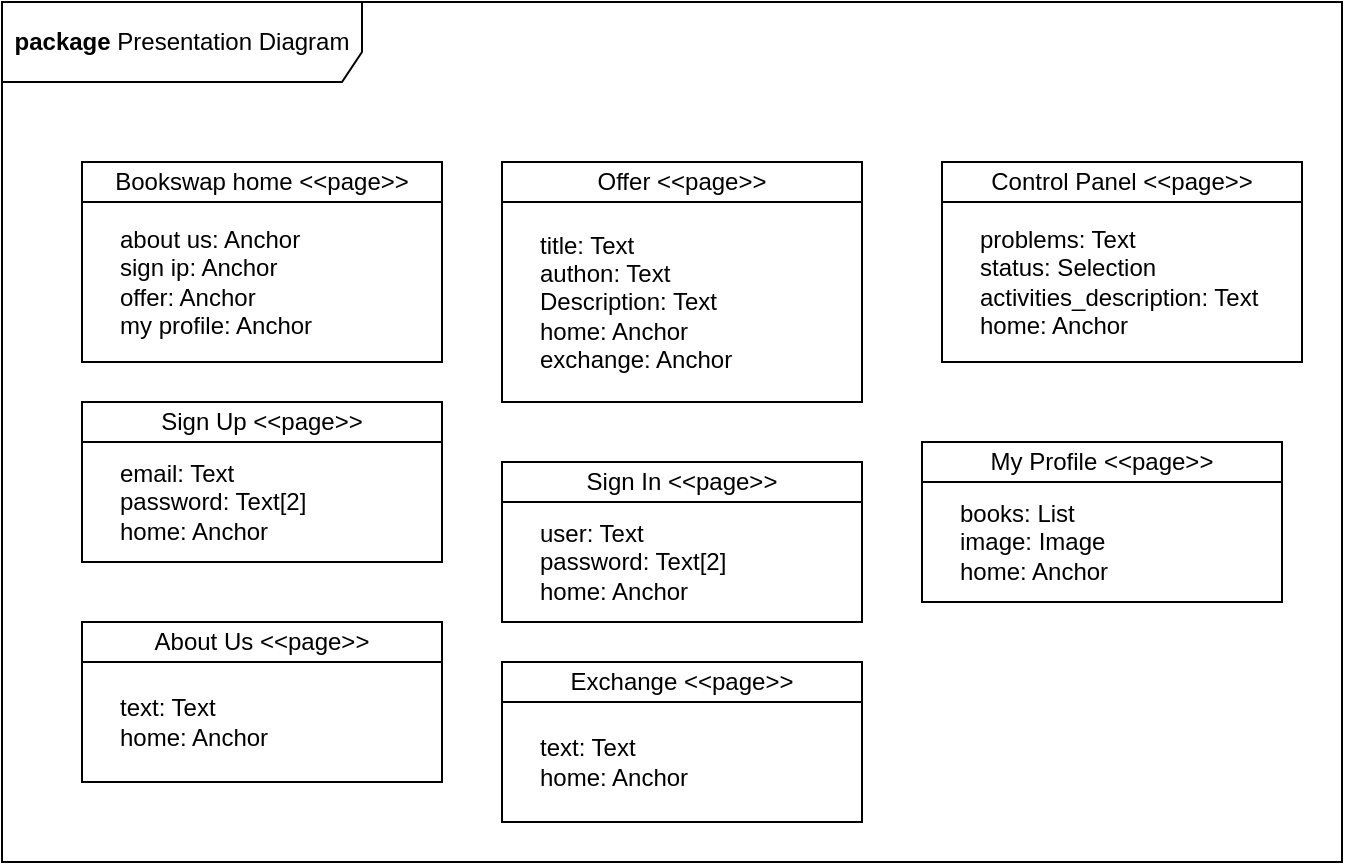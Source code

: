 <mxfile version="24.6.2" type="device">
  <diagram name="Strona-1" id="FFTAn1Aey9h0KW-IHrnl">
    <mxGraphModel dx="1290" dy="522" grid="1" gridSize="10" guides="1" tooltips="1" connect="1" arrows="1" fold="1" page="1" pageScale="1" pageWidth="827" pageHeight="1169" math="0" shadow="0">
      <root>
        <mxCell id="0" />
        <mxCell id="1" parent="0" />
        <mxCell id="s-T4bHBDybExXTd7HbpU-1" value="&lt;b&gt;package &lt;/b&gt;Presentation Diagram" style="shape=umlFrame;whiteSpace=wrap;html=1;pointerEvents=0;recursiveResize=0;container=1;collapsible=0;width=180;height=40;" parent="1" vertex="1">
          <mxGeometry x="150" y="110" width="670" height="430" as="geometry" />
        </mxCell>
        <mxCell id="s-T4bHBDybExXTd7HbpU-2" value="Bookswap home &amp;lt;&amp;lt;page&amp;gt;&amp;gt;" style="rounded=0;whiteSpace=wrap;html=1;" parent="s-T4bHBDybExXTd7HbpU-1" vertex="1">
          <mxGeometry x="40" y="80" width="180" height="20" as="geometry" />
        </mxCell>
        <mxCell id="s-T4bHBDybExXTd7HbpU-3" value="" style="rounded=0;whiteSpace=wrap;html=1;align=left;" parent="s-T4bHBDybExXTd7HbpU-1" vertex="1">
          <mxGeometry x="40" y="100" width="180" height="80" as="geometry" />
        </mxCell>
        <mxCell id="s-T4bHBDybExXTd7HbpU-7" value="Sign Up &amp;lt;&amp;lt;page&amp;gt;&amp;gt;" style="rounded=0;whiteSpace=wrap;html=1;" parent="s-T4bHBDybExXTd7HbpU-1" vertex="1">
          <mxGeometry x="40" y="200" width="180" height="20" as="geometry" />
        </mxCell>
        <mxCell id="s-T4bHBDybExXTd7HbpU-8" value="" style="rounded=0;whiteSpace=wrap;html=1;align=left;" parent="s-T4bHBDybExXTd7HbpU-1" vertex="1">
          <mxGeometry x="40" y="220" width="180" height="60" as="geometry" />
        </mxCell>
        <mxCell id="s-T4bHBDybExXTd7HbpU-9" value="email: Text&lt;div&gt;password: Text[2]&lt;/div&gt;&lt;div&gt;home: Anchor&lt;/div&gt;" style="text;html=1;align=left;verticalAlign=middle;whiteSpace=wrap;rounded=0;" parent="s-T4bHBDybExXTd7HbpU-1" vertex="1">
          <mxGeometry x="57" y="210" width="146" height="80" as="geometry" />
        </mxCell>
        <mxCell id="s-T4bHBDybExXTd7HbpU-10" value="" style="group" parent="s-T4bHBDybExXTd7HbpU-1" vertex="1" connectable="0">
          <mxGeometry x="250" y="80" width="180" height="130" as="geometry" />
        </mxCell>
        <mxCell id="s-T4bHBDybExXTd7HbpU-4" value="Offer &amp;lt;&amp;lt;page&amp;gt;&amp;gt;" style="rounded=0;whiteSpace=wrap;html=1;" parent="s-T4bHBDybExXTd7HbpU-10" vertex="1">
          <mxGeometry width="180" height="20" as="geometry" />
        </mxCell>
        <mxCell id="s-T4bHBDybExXTd7HbpU-5" value="" style="rounded=0;whiteSpace=wrap;html=1;align=left;" parent="s-T4bHBDybExXTd7HbpU-10" vertex="1">
          <mxGeometry y="20" width="180" height="100" as="geometry" />
        </mxCell>
        <mxCell id="s-T4bHBDybExXTd7HbpU-6" value="&lt;span style=&quot;&quot;&gt;title: Text&lt;/span&gt;&lt;div style=&quot;&quot;&gt;authon: Text&lt;/div&gt;&lt;div style=&quot;&quot;&gt;Description: Text&lt;/div&gt;&lt;div style=&quot;&quot;&gt;home: Anchor&lt;/div&gt;&lt;div style=&quot;&quot;&gt;exchange: Anchor&lt;/div&gt;" style="text;html=1;align=left;verticalAlign=middle;whiteSpace=wrap;rounded=0;" parent="s-T4bHBDybExXTd7HbpU-10" vertex="1">
          <mxGeometry x="17" y="10" width="146" height="120" as="geometry" />
        </mxCell>
        <mxCell id="s-T4bHBDybExXTd7HbpU-11" value="Sign In &amp;lt;&amp;lt;page&amp;gt;&amp;gt;" style="rounded=0;whiteSpace=wrap;html=1;" parent="s-T4bHBDybExXTd7HbpU-1" vertex="1">
          <mxGeometry x="250" y="230" width="180" height="20" as="geometry" />
        </mxCell>
        <mxCell id="s-T4bHBDybExXTd7HbpU-12" value="" style="rounded=0;whiteSpace=wrap;html=1;align=left;" parent="s-T4bHBDybExXTd7HbpU-1" vertex="1">
          <mxGeometry x="250" y="250" width="180" height="60" as="geometry" />
        </mxCell>
        <mxCell id="s-T4bHBDybExXTd7HbpU-13" value="user: Text&lt;div&gt;password: Text[2]&lt;/div&gt;&lt;div&gt;home: Anchor&lt;/div&gt;" style="text;html=1;align=left;verticalAlign=middle;whiteSpace=wrap;rounded=0;" parent="s-T4bHBDybExXTd7HbpU-1" vertex="1">
          <mxGeometry x="267" y="240" width="146" height="80" as="geometry" />
        </mxCell>
        <mxCell id="s-T4bHBDybExXTd7HbpU-16" value="Control Panel &amp;lt;&amp;lt;page&amp;gt;&amp;gt;" style="rounded=0;whiteSpace=wrap;html=1;" parent="s-T4bHBDybExXTd7HbpU-1" vertex="1">
          <mxGeometry x="470" y="80" width="180" height="20" as="geometry" />
        </mxCell>
        <mxCell id="s-T4bHBDybExXTd7HbpU-17" value="" style="rounded=0;whiteSpace=wrap;html=1;align=left;" parent="s-T4bHBDybExXTd7HbpU-1" vertex="1">
          <mxGeometry x="470" y="100" width="180" height="80" as="geometry" />
        </mxCell>
        <mxCell id="s-T4bHBDybExXTd7HbpU-18" value="problems: Text&lt;div&gt;status: Selection&lt;/div&gt;&lt;div&gt;activities_description: Text&lt;/div&gt;&lt;div&gt;home: Anchor&lt;/div&gt;" style="text;html=1;align=left;verticalAlign=middle;whiteSpace=wrap;rounded=0;" parent="s-T4bHBDybExXTd7HbpU-1" vertex="1">
          <mxGeometry x="487" y="90" width="146" height="100" as="geometry" />
        </mxCell>
        <mxCell id="d8mSQE9EaVtLB4Qx-KYL-1" value="About Us &amp;lt;&amp;lt;page&amp;gt;&amp;gt;" style="rounded=0;whiteSpace=wrap;html=1;" vertex="1" parent="s-T4bHBDybExXTd7HbpU-1">
          <mxGeometry x="40" y="310" width="180" height="20" as="geometry" />
        </mxCell>
        <mxCell id="d8mSQE9EaVtLB4Qx-KYL-2" value="" style="rounded=0;whiteSpace=wrap;html=1;align=left;" vertex="1" parent="s-T4bHBDybExXTd7HbpU-1">
          <mxGeometry x="40" y="330" width="180" height="60" as="geometry" />
        </mxCell>
        <mxCell id="d8mSQE9EaVtLB4Qx-KYL-3" value="text: Text&lt;div&gt;home: Anchor&lt;/div&gt;" style="text;html=1;align=left;verticalAlign=middle;whiteSpace=wrap;rounded=0;" vertex="1" parent="s-T4bHBDybExXTd7HbpU-1">
          <mxGeometry x="57" y="320" width="146" height="80" as="geometry" />
        </mxCell>
        <mxCell id="d8mSQE9EaVtLB4Qx-KYL-4" value="My Profile &amp;lt;&amp;lt;page&amp;gt;&amp;gt;" style="rounded=0;whiteSpace=wrap;html=1;" vertex="1" parent="s-T4bHBDybExXTd7HbpU-1">
          <mxGeometry x="460" y="220" width="180" height="20" as="geometry" />
        </mxCell>
        <mxCell id="d8mSQE9EaVtLB4Qx-KYL-5" value="" style="rounded=0;whiteSpace=wrap;html=1;align=left;" vertex="1" parent="s-T4bHBDybExXTd7HbpU-1">
          <mxGeometry x="460" y="240" width="180" height="60" as="geometry" />
        </mxCell>
        <mxCell id="d8mSQE9EaVtLB4Qx-KYL-6" value="books: List&lt;div&gt;image: Image&lt;/div&gt;&lt;div&gt;home: Anchor&lt;/div&gt;" style="text;html=1;align=left;verticalAlign=middle;whiteSpace=wrap;rounded=0;" vertex="1" parent="s-T4bHBDybExXTd7HbpU-1">
          <mxGeometry x="477" y="230" width="146" height="80" as="geometry" />
        </mxCell>
        <mxCell id="d8mSQE9EaVtLB4Qx-KYL-7" value="Exchange &amp;lt;&amp;lt;page&amp;gt;&amp;gt;" style="rounded=0;whiteSpace=wrap;html=1;" vertex="1" parent="s-T4bHBDybExXTd7HbpU-1">
          <mxGeometry x="250" y="330" width="180" height="20" as="geometry" />
        </mxCell>
        <mxCell id="d8mSQE9EaVtLB4Qx-KYL-8" value="" style="rounded=0;whiteSpace=wrap;html=1;align=left;" vertex="1" parent="s-T4bHBDybExXTd7HbpU-1">
          <mxGeometry x="250" y="350" width="180" height="60" as="geometry" />
        </mxCell>
        <mxCell id="d8mSQE9EaVtLB4Qx-KYL-9" value="text: Text&lt;div&gt;home: Anchor&lt;/div&gt;" style="text;html=1;align=left;verticalAlign=middle;whiteSpace=wrap;rounded=0;" vertex="1" parent="s-T4bHBDybExXTd7HbpU-1">
          <mxGeometry x="267" y="340" width="146" height="80" as="geometry" />
        </mxCell>
        <mxCell id="d8mSQE9EaVtLB4Qx-KYL-10" value="&lt;span style=&quot;&quot;&gt;about us: Anchor&lt;/span&gt;&lt;div style=&quot;&quot;&gt;sign ip: Anchor&lt;/div&gt;&lt;div style=&quot;&quot;&gt;offer: Anchor&lt;/div&gt;&lt;div style=&quot;&quot;&gt;my profile: Anchor&lt;/div&gt;" style="text;html=1;align=left;verticalAlign=middle;whiteSpace=wrap;rounded=0;" vertex="1" parent="s-T4bHBDybExXTd7HbpU-1">
          <mxGeometry x="57" y="100" width="140" height="80" as="geometry" />
        </mxCell>
      </root>
    </mxGraphModel>
  </diagram>
</mxfile>
